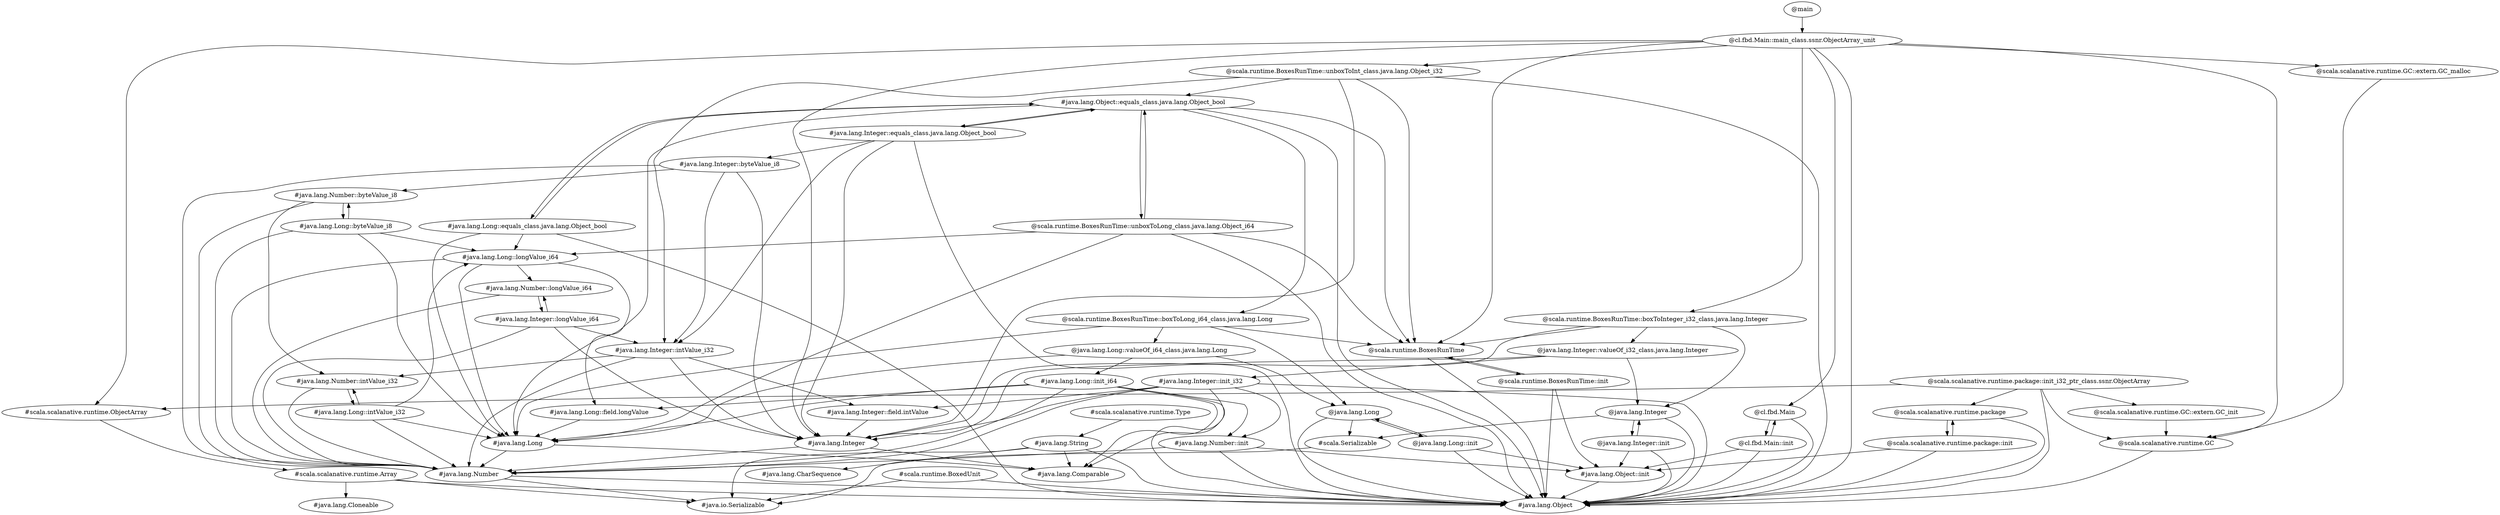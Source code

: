 digraph G {
"@main"->"@cl.fbd.Main::main_class.ssnr.ObjectArray_unit";
"#scala.scalanative.runtime.Type"->"#java.lang.String";
"#java.lang.String"->"#java.io.Serializable";
"#java.lang.String"->"#java.lang.Comparable";
"#java.lang.String"->"#java.lang.CharSequence";
"#java.lang.String"->"#java.lang.Object";
"#scala.scalanative.runtime.ObjectArray"->"#scala.scalanative.runtime.Array";
"#scala.scalanative.runtime.Array"->"#java.io.Serializable";
"#scala.scalanative.runtime.Array"->"#java.lang.Cloneable";
"#scala.scalanative.runtime.Array"->"#java.lang.Object";
"#scala.runtime.BoxedUnit"->"#java.io.Serializable";
"#scala.runtime.BoxedUnit"->"#java.lang.Object";
"@scala.scalanative.runtime.package::init_i32_ptr_class.ssnr.ObjectArray"->"@scala.scalanative.runtime.package";
"@scala.scalanative.runtime.package::init_i32_ptr_class.ssnr.ObjectArray"->"#scala.scalanative.runtime.ObjectArray";
"@scala.scalanative.runtime.package::init_i32_ptr_class.ssnr.ObjectArray"->"@scala.scalanative.runtime.GC";
"@scala.scalanative.runtime.package::init_i32_ptr_class.ssnr.ObjectArray"->"@scala.scalanative.runtime.GC::extern.GC_init";
"@scala.scalanative.runtime.package::init_i32_ptr_class.ssnr.ObjectArray"->"#java.lang.Object";
"@scala.scalanative.runtime.GC::extern.GC_init"->"@scala.scalanative.runtime.GC";
"@scala.scalanative.runtime.GC"->"#java.lang.Object";
"@scala.scalanative.runtime.package"->"@scala.scalanative.runtime.package::init";
"@scala.scalanative.runtime.package"->"#java.lang.Object";
"@scala.scalanative.runtime.package::init"->"@scala.scalanative.runtime.package";
"@scala.scalanative.runtime.package::init"->"#java.lang.Object::init";
"@scala.scalanative.runtime.package::init"->"#java.lang.Object";
"#java.lang.Object::init"->"#java.lang.Object";
"@cl.fbd.Main::main_class.ssnr.ObjectArray_unit"->"@scala.runtime.BoxesRunTime::boxToInteger_i32_class.java.lang.Integer";
"@cl.fbd.Main::main_class.ssnr.ObjectArray_unit"->"#java.lang.Integer";
"@cl.fbd.Main::main_class.ssnr.ObjectArray_unit"->"#scala.scalanative.runtime.ObjectArray";
"@cl.fbd.Main::main_class.ssnr.ObjectArray_unit"->"@scala.runtime.BoxesRunTime";
"@cl.fbd.Main::main_class.ssnr.ObjectArray_unit"->"@scala.runtime.BoxesRunTime::unboxToInt_class.java.lang.Object_i32";
"@cl.fbd.Main::main_class.ssnr.ObjectArray_unit"->"@scala.scalanative.runtime.GC";
"@cl.fbd.Main::main_class.ssnr.ObjectArray_unit"->"#java.lang.Object";
"@cl.fbd.Main::main_class.ssnr.ObjectArray_unit"->"@cl.fbd.Main";
"@cl.fbd.Main::main_class.ssnr.ObjectArray_unit"->"@scala.scalanative.runtime.GC::extern.GC_malloc";
"@scala.scalanative.runtime.GC::extern.GC_malloc"->"@scala.scalanative.runtime.GC";
"@cl.fbd.Main"->"@cl.fbd.Main::init";
"@cl.fbd.Main"->"#java.lang.Object";
"@cl.fbd.Main::init"->"#java.lang.Object::init";
"@cl.fbd.Main::init"->"#java.lang.Object";
"@cl.fbd.Main::init"->"@cl.fbd.Main";
"@scala.runtime.BoxesRunTime::unboxToInt_class.java.lang.Object_i32"->"#java.lang.Object::equals_class.java.lang.Object_bool";
"@scala.runtime.BoxesRunTime::unboxToInt_class.java.lang.Object_i32"->"#java.lang.Integer::intValue_i32";
"@scala.runtime.BoxesRunTime::unboxToInt_class.java.lang.Object_i32"->"#java.lang.Integer";
"@scala.runtime.BoxesRunTime::unboxToInt_class.java.lang.Object_i32"->"@scala.runtime.BoxesRunTime";
"@scala.runtime.BoxesRunTime::unboxToInt_class.java.lang.Object_i32"->"#java.lang.Object";
"@scala.runtime.BoxesRunTime"->"@scala.runtime.BoxesRunTime::init";
"@scala.runtime.BoxesRunTime"->"#java.lang.Object";
"@scala.runtime.BoxesRunTime::init"->"@scala.runtime.BoxesRunTime";
"@scala.runtime.BoxesRunTime::init"->"#java.lang.Object::init";
"@scala.runtime.BoxesRunTime::init"->"#java.lang.Object";
"#java.lang.Integer"->"#java.lang.Number";
"#java.lang.Integer"->"#java.lang.Comparable";
"#java.lang.Number"->"#java.io.Serializable";
"#java.lang.Number"->"#java.lang.Object";
"#java.lang.Integer::intValue_i32"->"#java.lang.Number";
"#java.lang.Integer::intValue_i32"->"#java.lang.Number::intValue_i32";
"#java.lang.Integer::intValue_i32"->"#java.lang.Integer";
"#java.lang.Integer::intValue_i32"->"#java.lang.Integer::field.intValue";
"#java.lang.Integer::field.intValue"->"#java.lang.Integer";
"#java.lang.Number::intValue_i32"->"#java.lang.Number";
"#java.lang.Object::equals_class.java.lang.Object_bool"->"#java.lang.Long";
"#java.lang.Object::equals_class.java.lang.Object_bool"->"@scala.runtime.BoxesRunTime";
"#java.lang.Object::equals_class.java.lang.Object_bool"->"@scala.runtime.BoxesRunTime::boxToLong_i64_class.java.lang.Long";
"#java.lang.Object::equals_class.java.lang.Object_bool"->"@scala.runtime.BoxesRunTime::unboxToLong_class.java.lang.Object_i64";
"#java.lang.Object::equals_class.java.lang.Object_bool"->"#java.lang.Object";
"@scala.runtime.BoxesRunTime::unboxToLong_class.java.lang.Object_i64"->"#java.lang.Object::equals_class.java.lang.Object_bool";
"@scala.runtime.BoxesRunTime::unboxToLong_class.java.lang.Object_i64"->"#java.lang.Long";
"@scala.runtime.BoxesRunTime::unboxToLong_class.java.lang.Object_i64"->"@scala.runtime.BoxesRunTime";
"@scala.runtime.BoxesRunTime::unboxToLong_class.java.lang.Object_i64"->"#java.lang.Long::longValue_i64";
"@scala.runtime.BoxesRunTime::unboxToLong_class.java.lang.Object_i64"->"#java.lang.Object";
"#java.lang.Long::longValue_i64"->"#java.lang.Long";
"#java.lang.Long::longValue_i64"->"#java.lang.Number::longValue_i64";
"#java.lang.Long::longValue_i64"->"#java.lang.Number";
"#java.lang.Long::longValue_i64"->"#java.lang.Long::field.longValue";
"#java.lang.Long::field.longValue"->"#java.lang.Long";
"#java.lang.Long"->"#java.lang.Number";
"#java.lang.Long"->"#java.lang.Comparable";
"#java.lang.Number::longValue_i64"->"#java.lang.Number";
"@scala.runtime.BoxesRunTime::boxToLong_i64_class.java.lang.Long"->"#java.lang.Long";
"@scala.runtime.BoxesRunTime::boxToLong_i64_class.java.lang.Long"->"@java.lang.Long";
"@scala.runtime.BoxesRunTime::boxToLong_i64_class.java.lang.Long"->"@java.lang.Long::valueOf_i64_class.java.lang.Long";
"@scala.runtime.BoxesRunTime::boxToLong_i64_class.java.lang.Long"->"@scala.runtime.BoxesRunTime";
"@java.lang.Long::valueOf_i64_class.java.lang.Long"->"@java.lang.Long";
"@java.lang.Long::valueOf_i64_class.java.lang.Long"->"#java.lang.Long";
"@java.lang.Long::valueOf_i64_class.java.lang.Long"->"#java.lang.Long::init_i64";
"#java.lang.Long::init_i64"->"#java.lang.Long::field.longValue";
"#java.lang.Long::init_i64"->"#java.lang.Long";
"#java.lang.Long::init_i64"->"#java.lang.Number::init";
"#java.lang.Long::init_i64"->"#java.lang.Number";
"#java.lang.Long::init_i64"->"#java.lang.Comparable";
"#java.lang.Long::init_i64"->"#java.lang.Object";
"#java.lang.Number::init"->"#java.lang.Number";
"#java.lang.Number::init"->"#java.lang.Object::init";
"#java.lang.Number::init"->"#java.lang.Object";
"@java.lang.Long"->"#scala.Serializable";
"@java.lang.Long"->"@java.lang.Long::init";
"@java.lang.Long"->"#java.lang.Object";
"@java.lang.Long::init"->"@java.lang.Long";
"@java.lang.Long::init"->"#java.lang.Object::init";
"@java.lang.Long::init"->"#java.lang.Object";
"#scala.Serializable"->"#java.io.Serializable";
"@scala.runtime.BoxesRunTime::boxToInteger_i32_class.java.lang.Integer"->"@java.lang.Integer::valueOf_i32_class.java.lang.Integer";
"@scala.runtime.BoxesRunTime::boxToInteger_i32_class.java.lang.Integer"->"#java.lang.Integer";
"@scala.runtime.BoxesRunTime::boxToInteger_i32_class.java.lang.Integer"->"@scala.runtime.BoxesRunTime";
"@scala.runtime.BoxesRunTime::boxToInteger_i32_class.java.lang.Integer"->"@java.lang.Integer";
"@java.lang.Integer"->"#scala.Serializable";
"@java.lang.Integer"->"@java.lang.Integer::init";
"@java.lang.Integer"->"#java.lang.Object";
"@java.lang.Integer::init"->"@java.lang.Integer";
"@java.lang.Integer::init"->"#java.lang.Object::init";
"@java.lang.Integer::init"->"#java.lang.Object";
"@java.lang.Integer::valueOf_i32_class.java.lang.Integer"->"@java.lang.Integer";
"@java.lang.Integer::valueOf_i32_class.java.lang.Integer"->"#java.lang.Integer";
"@java.lang.Integer::valueOf_i32_class.java.lang.Integer"->"#java.lang.Integer::init_i32";
"#java.lang.Integer::init_i32"->"#java.lang.Number::init";
"#java.lang.Integer::init_i32"->"#java.lang.Number";
"#java.lang.Integer::init_i32"->"#java.lang.Integer";
"#java.lang.Integer::init_i32"->"#java.lang.Integer::field.intValue";
"#java.lang.Integer::init_i32"->"#java.lang.Comparable";
"#java.lang.Integer::init_i32"->"#java.lang.Object";
"#java.lang.Object::equals_class.java.lang.Object_bool"->"#java.lang.Long::equals_class.java.lang.Object_bool";
"#java.lang.Number::intValue_i32"->"#java.lang.Long::intValue_i32";
"#java.lang.Object::equals_class.java.lang.Object_bool"->"#java.lang.Integer::equals_class.java.lang.Object_bool";
"#java.lang.Number::longValue_i64"->"#java.lang.Integer::longValue_i64";
"#java.lang.Integer::longValue_i64"->"#java.lang.Integer::intValue_i32";
"#java.lang.Integer::longValue_i64"->"#java.lang.Number::longValue_i64";
"#java.lang.Integer::longValue_i64"->"#java.lang.Number";
"#java.lang.Integer::longValue_i64"->"#java.lang.Integer";
"#java.lang.Integer::equals_class.java.lang.Object_bool"->"#java.lang.Object::equals_class.java.lang.Object_bool";
"#java.lang.Integer::equals_class.java.lang.Object_bool"->"#java.lang.Integer::intValue_i32";
"#java.lang.Integer::equals_class.java.lang.Object_bool"->"#java.lang.Integer";
"#java.lang.Integer::equals_class.java.lang.Object_bool"->"#java.lang.Integer::byteValue_i8";
"#java.lang.Integer::equals_class.java.lang.Object_bool"->"#java.lang.Object";
"#java.lang.Integer::byteValue_i8"->"#java.lang.Integer::intValue_i32";
"#java.lang.Integer::byteValue_i8"->"#java.lang.Number::byteValue_i8";
"#java.lang.Integer::byteValue_i8"->"#java.lang.Number";
"#java.lang.Integer::byteValue_i8"->"#java.lang.Integer";
"#java.lang.Number::byteValue_i8"->"#java.lang.Number";
"#java.lang.Number::byteValue_i8"->"#java.lang.Number::intValue_i32";
"#java.lang.Long::intValue_i32"->"#java.lang.Long";
"#java.lang.Long::intValue_i32"->"#java.lang.Number";
"#java.lang.Long::intValue_i32"->"#java.lang.Number::intValue_i32";
"#java.lang.Long::intValue_i32"->"#java.lang.Long::longValue_i64";
"#java.lang.Long::equals_class.java.lang.Object_bool"->"#java.lang.Object::equals_class.java.lang.Object_bool";
"#java.lang.Long::equals_class.java.lang.Object_bool"->"#java.lang.Long";
"#java.lang.Long::equals_class.java.lang.Object_bool"->"#java.lang.Long::longValue_i64";
"#java.lang.Long::equals_class.java.lang.Object_bool"->"#java.lang.Object";
"#java.lang.Number::byteValue_i8"->"#java.lang.Long::byteValue_i8";
"#java.lang.Long::byteValue_i8"->"#java.lang.Long";
"#java.lang.Long::byteValue_i8"->"#java.lang.Number::byteValue_i8";
"#java.lang.Long::byteValue_i8"->"#java.lang.Number";
"#java.lang.Long::byteValue_i8"->"#java.lang.Long::longValue_i64";
}
